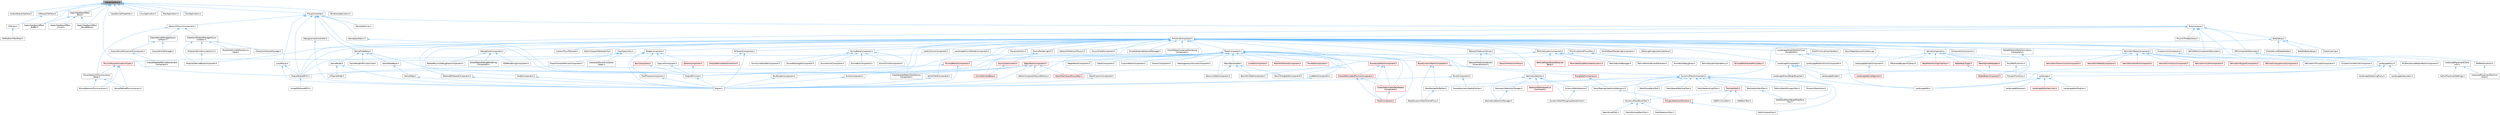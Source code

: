 digraph "IInputInterface.h"
{
 // INTERACTIVE_SVG=YES
 // LATEX_PDF_SIZE
  bgcolor="transparent";
  edge [fontname=Helvetica,fontsize=10,labelfontname=Helvetica,labelfontsize=10];
  node [fontname=Helvetica,fontsize=10,shape=box,height=0.2,width=0.4];
  Node1 [id="Node000001",label="IInputInterface.h",height=0.2,width=0.4,color="gray40", fillcolor="grey60", style="filled", fontcolor="black",tooltip=" "];
  Node1 -> Node2 [id="edge1_Node000001_Node000002",dir="back",color="steelblue1",style="solid",tooltip=" "];
  Node2 [id="Node000002",label="AndroidInputInterface.h",height=0.2,width=0.4,color="grey40", fillcolor="white", style="filled",URL="$da/d8e/AndroidInputInterface_8h.html",tooltip=" "];
  Node1 -> Node3 [id="edge2_Node000001_Node000003",dir="back",color="steelblue1",style="solid",tooltip=" "];
  Node3 [id="Node000003",label="EngineSharedPCH.h",height=0.2,width=0.4,color="grey40", fillcolor="white", style="filled",URL="$dc/dbb/EngineSharedPCH_8h.html",tooltip=" "];
  Node3 -> Node4 [id="edge3_Node000003_Node000004",dir="back",color="steelblue1",style="solid",tooltip=" "];
  Node4 [id="Node000004",label="UnrealEdSharedPCH.h",height=0.2,width=0.4,color="grey40", fillcolor="white", style="filled",URL="$d1/de6/UnrealEdSharedPCH_8h.html",tooltip=" "];
  Node1 -> Node5 [id="edge4_Node000001_Node000005",dir="back",color="steelblue1",style="solid",tooltip=" "];
  Node5 [id="Node000005",label="HapticFeedbackEffect\l_Base.h",height=0.2,width=0.4,color="grey40", fillcolor="white", style="filled",URL="$d1/dfa/HapticFeedbackEffect__Base_8h.html",tooltip=" "];
  Node5 -> Node6 [id="edge5_Node000005_Node000006",dir="back",color="steelblue1",style="solid",tooltip=" "];
  Node6 [id="Node000006",label="HapticFeedbackEffect\l_Buffer.h",height=0.2,width=0.4,color="grey40", fillcolor="white", style="filled",URL="$da/de1/HapticFeedbackEffect__Buffer_8h.html",tooltip=" "];
  Node5 -> Node7 [id="edge6_Node000005_Node000007",dir="back",color="steelblue1",style="solid",tooltip=" "];
  Node7 [id="Node000007",label="HapticFeedbackEffect\l_Curve.h",height=0.2,width=0.4,color="grey40", fillcolor="white", style="filled",URL="$dd/d2d/HapticFeedbackEffect__Curve_8h.html",tooltip=" "];
  Node5 -> Node8 [id="edge7_Node000005_Node000008",dir="back",color="steelblue1",style="solid",tooltip=" "];
  Node8 [id="Node000008",label="HapticFeedbackEffect\l_SoundWave.h",height=0.2,width=0.4,color="grey40", fillcolor="white", style="filled",URL="$df/d36/HapticFeedbackEffect__SoundWave_8h.html",tooltip=" "];
  Node1 -> Node6 [id="edge8_Node000001_Node000006",dir="back",color="steelblue1",style="solid",tooltip=" "];
  Node1 -> Node8 [id="edge9_Node000001_Node000008",dir="back",color="steelblue1",style="solid",tooltip=" "];
  Node1 -> Node9 [id="edge10_Node000001_Node000009",dir="back",color="steelblue1",style="solid",tooltip=" "];
  Node9 [id="Node000009",label="IOSInputInterface.h",height=0.2,width=0.4,color="grey40", fillcolor="white", style="filled",URL="$dd/dd3/IOSInputInterface_8h.html",tooltip=" "];
  Node9 -> Node10 [id="edge11_Node000009_Node000010",dir="back",color="steelblue1",style="solid",tooltip=" "];
  Node10 [id="Node000010",label="IOSView.h",height=0.2,width=0.4,color="grey40", fillcolor="white", style="filled",URL="$d3/dcb/IOSView_8h.html",tooltip=" "];
  Node10 -> Node11 [id="edge12_Node000010_Node000011",dir="back",color="steelblue1",style="solid",tooltip=" "];
  Node11 [id="Node000011",label="IOSPlatformTextField.h",height=0.2,width=0.4,color="grey40", fillcolor="white", style="filled",URL="$dc/de3/IOSPlatformTextField_8h.html",tooltip=" "];
  Node1 -> Node12 [id="edge13_Node000001_Node000012",dir="back",color="steelblue1",style="solid",tooltip=" "];
  Node12 [id="Node000012",label="InputDeviceProperties.h",height=0.2,width=0.4,color="grey40", fillcolor="white", style="filled",URL="$d3/d5a/InputDeviceProperties_8h.html",tooltip=" "];
  Node1 -> Node13 [id="edge14_Node000001_Node000013",dir="back",color="steelblue1",style="solid",tooltip=" "];
  Node13 [id="Node000013",label="LinuxApplication.h",height=0.2,width=0.4,color="grey40", fillcolor="white", style="filled",URL="$d7/d88/LinuxApplication_8h.html",tooltip=" "];
  Node1 -> Node14 [id="edge15_Node000001_Node000014",dir="back",color="steelblue1",style="solid",tooltip=" "];
  Node14 [id="Node000014",label="MacApplication.h",height=0.2,width=0.4,color="grey40", fillcolor="white", style="filled",URL="$d9/d82/MacApplication_8h.html",tooltip=" "];
  Node1 -> Node15 [id="edge16_Node000001_Node000015",dir="back",color="steelblue1",style="solid",tooltip=" "];
  Node15 [id="Node000015",label="NullApplication.h",height=0.2,width=0.4,color="grey40", fillcolor="white", style="filled",URL="$d8/deb/NullApplication_8h.html",tooltip=" "];
  Node1 -> Node16 [id="edge17_Node000001_Node000016",dir="back",color="steelblue1",style="solid",tooltip=" "];
  Node16 [id="Node000016",label="PlayerController.h",height=0.2,width=0.4,color="grey40", fillcolor="white", style="filled",URL="$db/db4/PlayerController_8h.html",tooltip=" "];
  Node16 -> Node17 [id="edge18_Node000016_Node000017",dir="back",color="steelblue1",style="solid",tooltip=" "];
  Node17 [id="Node000017",label="BodyInstance.h",height=0.2,width=0.4,color="grey40", fillcolor="white", style="filled",URL="$d3/d42/BodyInstance_8h.html",tooltip=" "];
  Node17 -> Node18 [id="edge19_Node000017_Node000018",dir="back",color="steelblue1",style="solid",tooltip=" "];
  Node18 [id="Node000018",label="BodySetup.h",height=0.2,width=0.4,color="grey40", fillcolor="white", style="filled",URL="$d8/d7b/BodySetup_8h.html",tooltip=" "];
  Node18 -> Node19 [id="edge20_Node000018_Node000019",dir="back",color="steelblue1",style="solid",tooltip=" "];
  Node19 [id="Node000019",label="ChaosCooking.h",height=0.2,width=0.4,color="grey40", fillcolor="white", style="filled",URL="$de/d88/ChaosCooking_8h.html",tooltip=" "];
  Node18 -> Node20 [id="edge21_Node000018_Node000020",dir="back",color="steelblue1",style="solid",tooltip=" "];
  Node20 [id="Node000020",label="ChaosDerivedDataReader.h",height=0.2,width=0.4,color="grey40", fillcolor="white", style="filled",URL="$de/d70/ChaosDerivedDataReader_8h.html",tooltip=" "];
  Node18 -> Node21 [id="edge22_Node000018_Node000021",dir="back",color="steelblue1",style="solid",tooltip=" "];
  Node21 [id="Node000021",label="DynamicMeshComponent.h",height=0.2,width=0.4,color="grey40", fillcolor="white", style="filled",URL="$d8/d66/DynamicMeshComponent_8h.html",tooltip=" "];
  Node21 -> Node22 [id="edge23_Node000021_Node000022",dir="back",color="steelblue1",style="solid",tooltip=" "];
  Node22 [id="Node000022",label="DataflowEditorWeightMapPaint\lTool.h",height=0.2,width=0.4,color="grey40", fillcolor="white", style="filled",URL="$db/d46/DataflowEditorWeightMapPaintTool_8h.html",tooltip=" "];
  Node21 -> Node23 [id="edge24_Node000021_Node000023",dir="back",color="steelblue1",style="solid",tooltip=" "];
  Node23 [id="Node000023",label="DeformMeshPolygonsTool.h",height=0.2,width=0.4,color="grey40", fillcolor="white", style="filled",URL="$db/d72/DeformMeshPolygonsTool_8h.html",tooltip=" "];
  Node21 -> Node24 [id="edge25_Node000021_Node000024",dir="back",color="steelblue1",style="solid",tooltip=" "];
  Node24 [id="Node000024",label="DynamicMeshActor.h",height=0.2,width=0.4,color="grey40", fillcolor="white", style="filled",URL="$d1/d71/DynamicMeshActor_8h.html",tooltip=" "];
  Node21 -> Node25 [id="edge26_Node000021_Node000025",dir="back",color="steelblue1",style="solid",tooltip=" "];
  Node25 [id="Node000025",label="DynamicMeshBrushTool.h",height=0.2,width=0.4,color="grey40", fillcolor="white", style="filled",URL="$da/d04/DynamicMeshBrushTool_8h.html",tooltip=" "];
  Node25 -> Node26 [id="edge27_Node000025_Node000026",dir="back",color="steelblue1",style="solid",tooltip=" "];
  Node26 [id="Node000026",label="MeshAttributePaintTool.h",height=0.2,width=0.4,color="grey40", fillcolor="white", style="filled",URL="$d3/d29/MeshAttributePaintTool_8h.html",tooltip=" "];
  Node25 -> Node27 [id="edge28_Node000025_Node000027",dir="back",color="steelblue1",style="solid",tooltip=" "];
  Node27 [id="Node000027",label="MeshSelectionTool.h",height=0.2,width=0.4,color="grey40", fillcolor="white", style="filled",URL="$d8/d80/MeshSelectionTool_8h.html",tooltip=" "];
  Node25 -> Node28 [id="edge29_Node000025_Node000028",dir="back",color="steelblue1",style="solid",tooltip=" "];
  Node28 [id="Node000028",label="SeamSculptTool.h",height=0.2,width=0.4,color="grey40", fillcolor="white", style="filled",URL="$d1/d31/SeamSculptTool_8h.html",tooltip=" "];
  Node21 -> Node29 [id="edge30_Node000021_Node000029",dir="back",color="steelblue1",style="solid",tooltip=" "];
  Node29 [id="Node000029",label="DynamicMeshSelector.h",height=0.2,width=0.4,color="grey40", fillcolor="white", style="filled",URL="$dc/d01/DynamicMeshSelector_8h.html",tooltip=" "];
  Node29 -> Node30 [id="edge31_Node000029_Node000030",dir="back",color="steelblue1",style="solid",tooltip=" "];
  Node30 [id="Node000030",label="DynamicMeshPolygroupTransformer.h",height=0.2,width=0.4,color="grey40", fillcolor="white", style="filled",URL="$dc/db2/DynamicMeshPolygroupTransformer_8h.html",tooltip=" "];
  Node21 -> Node31 [id="edge32_Node000021_Node000031",dir="back",color="steelblue1",style="solid",tooltip=" "];
  Node31 [id="Node000031",label="EditUVIslandsTool.h",height=0.2,width=0.4,color="grey40", fillcolor="white", style="filled",URL="$d0/de4/EditUVIslandsTool_8h.html",tooltip=" "];
  Node21 -> Node32 [id="edge33_Node000021_Node000032",dir="back",color="steelblue1",style="solid",tooltip=" "];
  Node32 [id="Node000032",label="MeshGroupPaintTool.h",height=0.2,width=0.4,color="grey40", fillcolor="white", style="filled",URL="$dd/d04/MeshGroupPaintTool_8h.html",tooltip=" "];
  Node21 -> Node33 [id="edge34_Node000021_Node000033",dir="back",color="steelblue1",style="solid",tooltip=" "];
  Node33 [id="Node000033",label="MeshRenderBufferSet.h",height=0.2,width=0.4,color="grey40", fillcolor="white", style="filled",URL="$de/dc2/MeshRenderBufferSet_8h.html",tooltip=" "];
  Node33 -> Node34 [id="edge35_Node000033_Node000034",dir="back",color="steelblue1",style="solid",tooltip=" "];
  Node34 [id="Node000034",label="BaseDynamicMeshSceneProxy.h",height=0.2,width=0.4,color="grey40", fillcolor="white", style="filled",URL="$d2/dee/BaseDynamicMeshSceneProxy_8h.html",tooltip=" "];
  Node21 -> Node35 [id="edge36_Node000021_Node000035",dir="back",color="steelblue1",style="solid",tooltip=" "];
  Node35 [id="Node000035",label="MeshSpaceDeformerTool.h",height=0.2,width=0.4,color="grey40", fillcolor="white", style="filled",URL="$d7/dc8/MeshSpaceDeformerTool_8h.html",tooltip=" "];
  Node21 -> Node36 [id="edge37_Node000021_Node000036",dir="back",color="steelblue1",style="solid",tooltip=" "];
  Node36 [id="Node000036",label="MeshTopologySelectionMechanic.h",height=0.2,width=0.4,color="grey40", fillcolor="white", style="filled",URL="$d5/d15/MeshTopologySelectionMechanic_8h.html",tooltip=" "];
  Node36 -> Node37 [id="edge38_Node000036_Node000037",dir="back",color="steelblue1",style="solid",tooltip=" "];
  Node37 [id="Node000037",label="PolygonSelectionMechanic.h",height=0.2,width=0.4,color="red", fillcolor="#FFF0F0", style="filled",URL="$da/dff/PolygonSelectionMechanic_8h.html",tooltip=" "];
  Node37 -> Node31 [id="edge39_Node000037_Node000031",dir="back",color="steelblue1",style="solid",tooltip=" "];
  Node21 -> Node39 [id="edge40_Node000021_Node000039",dir="back",color="steelblue1",style="solid",tooltip=" "];
  Node39 [id="Node000039",label="MeshVertexPaintTool.h",height=0.2,width=0.4,color="grey40", fillcolor="white", style="filled",URL="$db/d74/MeshVertexPaintTool_8h.html",tooltip=" "];
  Node39 -> Node22 [id="edge41_Node000039_Node000022",dir="back",color="steelblue1",style="solid",tooltip=" "];
  Node21 -> Node40 [id="edge42_Node000021_Node000040",dir="back",color="steelblue1",style="solid",tooltip=" "];
  Node40 [id="Node000040",label="MeshVertexSculptTool.h",height=0.2,width=0.4,color="grey40", fillcolor="white", style="filled",URL="$dc/da6/MeshVertexSculptTool_8h.html",tooltip=" "];
  Node21 -> Node41 [id="edge43_Node000021_Node000041",dir="back",color="steelblue1",style="solid",tooltip=" "];
  Node41 [id="Node000041",label="PreviewMesh.h",height=0.2,width=0.4,color="red", fillcolor="#FFF0F0", style="filled",URL="$d6/d30/PreviewMesh_8h.html",tooltip=" "];
  Node41 -> Node42 [id="edge44_Node000041_Node000042",dir="back",color="steelblue1",style="solid",tooltip=" "];
  Node42 [id="Node000042",label="AddPatchTool.h",height=0.2,width=0.4,color="grey40", fillcolor="white", style="filled",URL="$d5/deb/AddPatchTool_8h.html",tooltip=" "];
  Node41 -> Node43 [id="edge45_Node000041_Node000043",dir="back",color="steelblue1",style="solid",tooltip=" "];
  Node43 [id="Node000043",label="AddPrimitiveTool.h",height=0.2,width=0.4,color="grey40", fillcolor="white", style="filled",URL="$d5/dbf/AddPrimitiveTool_8h.html",tooltip=" "];
  Node41 -> Node25 [id="edge46_Node000041_Node000025",dir="back",color="steelblue1",style="solid",tooltip=" "];
  Node21 -> Node93 [id="edge47_Node000021_Node000093",dir="back",color="steelblue1",style="solid",tooltip=" "];
  Node93 [id="Node000093",label="SceneGeometrySpatialCache.h",height=0.2,width=0.4,color="grey40", fillcolor="white", style="filled",URL="$d6/d6f/SceneGeometrySpatialCache_8h.html",tooltip=" "];
  Node18 -> Node94 [id="edge48_Node000018_Node000094",dir="back",color="steelblue1",style="solid",tooltip=" "];
  Node94 [id="Node000094",label="SkeletalBodySetup.h",height=0.2,width=0.4,color="grey40", fillcolor="white", style="filled",URL="$dc/dbc/SkeletalBodySetup_8h.html",tooltip=" "];
  Node17 -> Node3 [id="edge49_Node000017_Node000003",dir="back",color="steelblue1",style="solid",tooltip=" "];
  Node17 -> Node95 [id="edge50_Node000017_Node000095",dir="back",color="steelblue1",style="solid",tooltip=" "];
  Node95 [id="Node000095",label="ISMComponentDescriptor.h",height=0.2,width=0.4,color="grey40", fillcolor="white", style="filled",URL="$dd/d82/ISMComponentDescriptor_8h.html",tooltip=" "];
  Node95 -> Node96 [id="edge51_Node000095_Node000096",dir="back",color="steelblue1",style="solid",tooltip=" "];
  Node96 [id="Node000096",label="HLODInstancedStaticMeshComponent.h",height=0.2,width=0.4,color="grey40", fillcolor="white", style="filled",URL="$dd/d88/HLODInstancedStaticMeshComponent_8h.html",tooltip=" "];
  Node95 -> Node97 [id="edge52_Node000095_Node000097",dir="back",color="steelblue1",style="solid",tooltip=" "];
  Node97 [id="Node000097",label="ISMPartitionActor.h",height=0.2,width=0.4,color="grey40", fillcolor="white", style="filled",URL="$d8/dac/ISMPartitionActor_8h.html",tooltip=" "];
  Node97 -> Node98 [id="edge53_Node000097_Node000098",dir="back",color="steelblue1",style="solid",tooltip=" "];
  Node98 [id="Node000098",label="InstancedPlacementPartition\lActor.h",height=0.2,width=0.4,color="grey40", fillcolor="white", style="filled",URL="$dd/d43/InstancedPlacementPartitionActor_8h.html",tooltip=" "];
  Node95 -> Node99 [id="edge54_Node000095_Node000099",dir="back",color="steelblue1",style="solid",tooltip=" "];
  Node99 [id="Node000099",label="InstancedPlacementClient\lInfo.h",height=0.2,width=0.4,color="grey40", fillcolor="white", style="filled",URL="$d0/d12/InstancedPlacementClientInfo_8h.html",tooltip=" "];
  Node99 -> Node100 [id="edge55_Node000099_Node000100",dir="back",color="steelblue1",style="solid",tooltip=" "];
  Node100 [id="Node000100",label="EditorPlacementSettings.h",height=0.2,width=0.4,color="grey40", fillcolor="white", style="filled",URL="$dd/daf/EditorPlacementSettings_8h.html",tooltip=" "];
  Node99 -> Node98 [id="edge56_Node000099_Node000098",dir="back",color="steelblue1",style="solid",tooltip=" "];
  Node17 -> Node101 [id="edge57_Node000017_Node000101",dir="back",color="steelblue1",style="solid",tooltip=" "];
  Node101 [id="Node000101",label="LandscapeProxy.h",height=0.2,width=0.4,color="grey40", fillcolor="white", style="filled",URL="$db/dae/LandscapeProxy_8h.html",tooltip=" "];
  Node101 -> Node102 [id="edge58_Node000101_Node000102",dir="back",color="steelblue1",style="solid",tooltip=" "];
  Node102 [id="Node000102",label="Landscape.h",height=0.2,width=0.4,color="grey40", fillcolor="white", style="filled",URL="$d5/dd6/Landscape_8h.html",tooltip=" "];
  Node102 -> Node103 [id="edge59_Node000102_Node000103",dir="back",color="steelblue1",style="solid",tooltip=" "];
  Node103 [id="Node000103",label="LandscapeEdit.h",height=0.2,width=0.4,color="grey40", fillcolor="white", style="filled",URL="$df/d61/LandscapeEdit_8h.html",tooltip=" "];
  Node102 -> Node104 [id="edge60_Node000102_Node000104",dir="back",color="steelblue1",style="solid",tooltip=" "];
  Node104 [id="Node000104",label="LandscapeEditLayer.h",height=0.2,width=0.4,color="grey40", fillcolor="white", style="filled",URL="$d2/d34/LandscapeEditLayer_8h.html",tooltip=" "];
  Node102 -> Node105 [id="edge61_Node000102_Node000105",dir="back",color="steelblue1",style="solid",tooltip=" "];
  Node105 [id="Node000105",label="LandscapeEditorServices.h",height=0.2,width=0.4,color="red", fillcolor="#FFF0F0", style="filled",URL="$d0/de9/LandscapeEditorServices_8h.html",tooltip=" "];
  Node102 -> Node107 [id="edge62_Node000102_Node000107",dir="back",color="steelblue1",style="solid",tooltip=" "];
  Node107 [id="Node000107",label="LandscapeNotification.h",height=0.2,width=0.4,color="grey40", fillcolor="white", style="filled",URL="$d7/de3/LandscapeNotification_8h.html",tooltip=" "];
  Node101 -> Node103 [id="edge63_Node000101_Node000103",dir="back",color="steelblue1",style="solid",tooltip=" "];
  Node101 -> Node108 [id="edge64_Node000101_Node000108",dir="back",color="steelblue1",style="solid",tooltip=" "];
  Node108 [id="Node000108",label="LandscapeRender.h",height=0.2,width=0.4,color="grey40", fillcolor="white", style="filled",URL="$df/d67/LandscapeRender_8h.html",tooltip=" "];
  Node101 -> Node109 [id="edge65_Node000101_Node000109",dir="back",color="steelblue1",style="solid",tooltip=" "];
  Node109 [id="Node000109",label="LandscapeStreamingProxy.h",height=0.2,width=0.4,color="grey40", fillcolor="white", style="filled",URL="$de/d5a/LandscapeStreamingProxy_8h.html",tooltip=" "];
  Node101 -> Node110 [id="edge66_Node000101_Node000110",dir="back",color="steelblue1",style="solid",tooltip=" "];
  Node110 [id="Node000110",label="LandscapeSubsystem.h",height=0.2,width=0.4,color="grey40", fillcolor="white", style="filled",URL="$d7/ddd/LandscapeSubsystem_8h.html",tooltip=" "];
  Node17 -> Node111 [id="edge67_Node000017_Node000111",dir="back",color="steelblue1",style="solid",tooltip=" "];
  Node111 [id="Node000111",label="PhysicsThreadLibrary.h",height=0.2,width=0.4,color="grey40", fillcolor="white", style="filled",URL="$dd/df6/PhysicsThreadLibrary_8h.html",tooltip=" "];
  Node17 -> Node112 [id="edge68_Node000017_Node000112",dir="back",color="steelblue1",style="solid",tooltip=" "];
  Node112 [id="Node000112",label="PrimitiveComponent.h",height=0.2,width=0.4,color="grey40", fillcolor="white", style="filled",URL="$df/d9f/PrimitiveComponent_8h.html",tooltip=" "];
  Node112 -> Node113 [id="edge69_Node000112_Node000113",dir="back",color="steelblue1",style="solid",tooltip=" "];
  Node113 [id="Node000113",label="ActorPrimitiveColorHandler.h",height=0.2,width=0.4,color="grey40", fillcolor="white", style="filled",URL="$d4/d72/ActorPrimitiveColorHandler_8h.html",tooltip=" "];
  Node112 -> Node114 [id="edge70_Node000112_Node000114",dir="back",color="steelblue1",style="solid",tooltip=" "];
  Node114 [id="Node000114",label="ArrowComponent.h",height=0.2,width=0.4,color="grey40", fillcolor="white", style="filled",URL="$db/d35/ArrowComponent_8h.html",tooltip=" "];
  Node114 -> Node115 [id="edge71_Node000114_Node000115",dir="back",color="steelblue1",style="solid",tooltip=" "];
  Node115 [id="Node000115",label="Engine.h",height=0.2,width=0.4,color="grey40", fillcolor="white", style="filled",URL="$d1/d34/Public_2Engine_8h.html",tooltip=" "];
  Node112 -> Node116 [id="edge72_Node000112_Node000116",dir="back",color="steelblue1",style="solid",tooltip=" "];
  Node116 [id="Node000116",label="AsyncRegisterLevelContext.cpp",height=0.2,width=0.4,color="grey40", fillcolor="white", style="filled",URL="$da/df8/AsyncRegisterLevelContext_8cpp.html",tooltip=" "];
  Node112 -> Node117 [id="edge73_Node000112_Node000117",dir="back",color="steelblue1",style="solid",tooltip=" "];
  Node117 [id="Node000117",label="BakedShallowWaterSimulation\lComponent.h",height=0.2,width=0.4,color="grey40", fillcolor="white", style="filled",URL="$d4/dbc/BakedShallowWaterSimulationComponent_8h.html",tooltip=" "];
  Node117 -> Node118 [id="edge74_Node000117_Node000118",dir="back",color="steelblue1",style="solid",tooltip=" "];
  Node118 [id="Node000118",label="WaterBodyComponent.h",height=0.2,width=0.4,color="red", fillcolor="#FFF0F0", style="filled",URL="$db/d59/WaterBodyComponent_8h.html",tooltip=" "];
  Node112 -> Node131 [id="edge75_Node000112_Node000131",dir="back",color="steelblue1",style="solid",tooltip=" "];
  Node131 [id="Node000131",label="BillboardComponent.h",height=0.2,width=0.4,color="grey40", fillcolor="white", style="filled",URL="$db/d72/BillboardComponent_8h.html",tooltip=" "];
  Node131 -> Node132 [id="edge76_Node000131_Node000132",dir="back",color="steelblue1",style="solid",tooltip=" "];
  Node132 [id="Node000132",label="ChaosDeformableSolverActor.h",height=0.2,width=0.4,color="red", fillcolor="#FFF0F0", style="filled",URL="$d2/de9/ChaosDeformableSolverActor_8h.html",tooltip=" "];
  Node131 -> Node115 [id="edge77_Node000131_Node000115",dir="back",color="steelblue1",style="solid",tooltip=" "];
  Node112 -> Node136 [id="edge78_Node000112_Node000136",dir="back",color="steelblue1",style="solid",tooltip=" "];
  Node136 [id="Node000136",label="BrushComponent.h",height=0.2,width=0.4,color="grey40", fillcolor="white", style="filled",URL="$d0/d9c/BrushComponent_8h.html",tooltip=" "];
  Node136 -> Node115 [id="edge79_Node000136_Node000115",dir="back",color="steelblue1",style="solid",tooltip=" "];
  Node136 -> Node93 [id="edge80_Node000136_Node000093",dir="back",color="steelblue1",style="solid",tooltip=" "];
  Node112 -> Node137 [id="edge81_Node000112_Node000137",dir="back",color="steelblue1",style="solid",tooltip=" "];
  Node137 [id="Node000137",label="ClusterUnionComponent.h",height=0.2,width=0.4,color="grey40", fillcolor="white", style="filled",URL="$d0/d16/ClusterUnionComponent_8h.html",tooltip=" "];
  Node137 -> Node138 [id="edge82_Node000137_Node000138",dir="back",color="steelblue1",style="solid",tooltip=" "];
  Node138 [id="Node000138",label="ClusterUnionVehicleComponent.h",height=0.2,width=0.4,color="grey40", fillcolor="white", style="filled",URL="$dd/deb/ClusterUnionVehicleComponent_8h.html",tooltip=" "];
  Node112 -> Node139 [id="edge83_Node000112_Node000139",dir="back",color="steelblue1",style="solid",tooltip=" "];
  Node139 [id="Node000139",label="ComponentCollisionUtil.h",height=0.2,width=0.4,color="grey40", fillcolor="white", style="filled",URL="$d9/d1c/ComponentCollisionUtil_8h.html",tooltip=" "];
  Node112 -> Node140 [id="edge84_Node000112_Node000140",dir="back",color="steelblue1",style="solid",tooltip=" "];
  Node140 [id="Node000140",label="CustomPhysXPayload.h",height=0.2,width=0.4,color="grey40", fillcolor="white", style="filled",URL="$d3/d90/CustomPhysXPayload_8h.html",tooltip=" "];
  Node112 -> Node141 [id="edge85_Node000112_Node000141",dir="back",color="steelblue1",style="solid",tooltip=" "];
  Node141 [id="Node000141",label="DebugDrawComponent.h",height=0.2,width=0.4,color="grey40", fillcolor="white", style="filled",URL="$d9/dae/DebugDrawComponent_8h.html",tooltip=" "];
  Node141 -> Node142 [id="edge86_Node000141_Node000142",dir="back",color="steelblue1",style="solid",tooltip=" "];
  Node142 [id="Node000142",label="EQSRenderingComponent.h",height=0.2,width=0.4,color="grey40", fillcolor="white", style="filled",URL="$df/d63/EQSRenderingComponent_8h.html",tooltip=" "];
  Node141 -> Node143 [id="edge87_Node000141_Node000143",dir="back",color="steelblue1",style="solid",tooltip=" "];
  Node143 [id="Node000143",label="PathedPhysicsDebugDrawComponent.h",height=0.2,width=0.4,color="grey40", fillcolor="white", style="filled",URL="$d9/dd8/PathedPhysicsDebugDrawComponent_8h.html",tooltip=" "];
  Node141 -> Node144 [id="edge88_Node000141_Node000144",dir="back",color="steelblue1",style="solid",tooltip=" "];
  Node144 [id="Node000144",label="SmartObjectDebugRendering\lComponent.h",height=0.2,width=0.4,color="grey40", fillcolor="white", style="filled",URL="$d2/db9/SmartObjectDebugRenderingComponent_8h.html",tooltip=" "];
  Node112 -> Node145 [id="edge89_Node000112_Node000145",dir="back",color="steelblue1",style="solid",tooltip=" "];
  Node145 [id="Node000145",label="DrawFrustumComponent.h",height=0.2,width=0.4,color="grey40", fillcolor="white", style="filled",URL="$db/d24/DrawFrustumComponent_8h.html",tooltip=" "];
  Node145 -> Node115 [id="edge90_Node000145_Node000115",dir="back",color="steelblue1",style="solid",tooltip=" "];
  Node112 -> Node146 [id="edge91_Node000112_Node000146",dir="back",color="steelblue1",style="solid",tooltip=" "];
  Node146 [id="Node000146",label="EditorComponentSourceFactory.h",height=0.2,width=0.4,color="grey40", fillcolor="white", style="filled",URL="$d4/d35/EditorComponentSourceFactory_8h.html",tooltip=" "];
  Node112 -> Node147 [id="edge92_Node000112_Node000147",dir="back",color="steelblue1",style="solid",tooltip=" "];
  Node147 [id="Node000147",label="EditorViewportSelectability.h",height=0.2,width=0.4,color="grey40", fillcolor="white", style="filled",URL="$d0/da6/EditorViewportSelectability_8h.html",tooltip=" "];
  Node112 -> Node148 [id="edge93_Node000112_Node000148",dir="back",color="steelblue1",style="solid",tooltip=" "];
  Node148 [id="Node000148",label="EngineMinimal.h",height=0.2,width=0.4,color="grey40", fillcolor="white", style="filled",URL="$d0/d2c/EngineMinimal_8h.html",tooltip=" "];
  Node148 -> Node115 [id="edge94_Node000148_Node000115",dir="back",color="steelblue1",style="solid",tooltip=" "];
  Node112 -> Node3 [id="edge95_Node000112_Node000003",dir="back",color="steelblue1",style="solid",tooltip=" "];
  Node112 -> Node149 [id="edge96_Node000112_Node000149",dir="back",color="steelblue1",style="solid",tooltip=" "];
  Node149 [id="Node000149",label="FloorQueryUtils.h",height=0.2,width=0.4,color="grey40", fillcolor="white", style="filled",URL="$df/d2a/FloorQueryUtils_8h.html",tooltip=" "];
  Node149 -> Node150 [id="edge97_Node000149_Node000150",dir="back",color="steelblue1",style="solid",tooltip=" "];
  Node150 [id="Node000150",label="ChaosCharacterMoverComponent.h",height=0.2,width=0.4,color="grey40", fillcolor="white", style="filled",URL="$d5/dd2/ChaosCharacterMoverComponent_8h.html",tooltip=" "];
  Node149 -> Node151 [id="edge98_Node000149_Node000151",dir="back",color="steelblue1",style="solid",tooltip=" "];
  Node151 [id="Node000151",label="CharacterMoverSimulation\lTypes.h",height=0.2,width=0.4,color="grey40", fillcolor="white", style="filled",URL="$df/dcc/CharacterMoverSimulationTypes_8h.html",tooltip=" "];
  Node149 -> Node152 [id="edge99_Node000149_Node000152",dir="back",color="steelblue1",style="solid",tooltip=" "];
  Node152 [id="Node000152",label="PhysicsMoverSimulationTypes.h",height=0.2,width=0.4,color="red", fillcolor="#FFF0F0", style="filled",URL="$d1/d2f/PhysicsMoverSimulationTypes_8h.html",tooltip=" "];
  Node152 -> Node153 [id="edge100_Node000152_Node000153",dir="back",color="steelblue1",style="solid",tooltip=" "];
  Node153 [id="Node000153",label="MoverNetworkPhysicsLiaison.h",height=0.2,width=0.4,color="grey40", fillcolor="white", style="filled",URL="$d7/d6a/MoverNetworkPhysicsLiaison_8h.html",tooltip=" "];
  Node152 -> Node154 [id="edge101_Node000152_Node000154",dir="back",color="steelblue1",style="solid",tooltip=" "];
  Node154 [id="Node000154",label="MoverNetworkPhysicsLiaison\lBase.h",height=0.2,width=0.4,color="grey40", fillcolor="white", style="filled",URL="$d6/d54/MoverNetworkPhysicsLiaisonBase_8h.html",tooltip=" "];
  Node154 -> Node153 [id="edge102_Node000154_Node000153",dir="back",color="steelblue1",style="solid",tooltip=" "];
  Node154 -> Node155 [id="edge103_Node000154_Node000155",dir="back",color="steelblue1",style="solid",tooltip=" "];
  Node155 [id="Node000155",label="MoverPathedPhysicsLiaison.h",height=0.2,width=0.4,color="grey40", fillcolor="white", style="filled",URL="$d8/d2d/MoverPathedPhysicsLiaison_8h.html",tooltip=" "];
  Node152 -> Node155 [id="edge104_Node000152_Node000155",dir="back",color="steelblue1",style="solid",tooltip=" "];
  Node112 -> Node162 [id="edge105_Node000112_Node000162",dir="back",color="steelblue1",style="solid",tooltip=" "];
  Node162 [id="Node000162",label="GeometrySelector.h",height=0.2,width=0.4,color="grey40", fillcolor="white", style="filled",URL="$d5/d67/GeometrySelector_8h.html",tooltip=" "];
  Node162 -> Node30 [id="edge106_Node000162_Node000030",dir="back",color="steelblue1",style="solid",tooltip=" "];
  Node162 -> Node29 [id="edge107_Node000162_Node000029",dir="back",color="steelblue1",style="solid",tooltip=" "];
  Node162 -> Node163 [id="edge108_Node000162_Node000163",dir="back",color="steelblue1",style="solid",tooltip=" "];
  Node163 [id="Node000163",label="GeometrySelectionChanges.h",height=0.2,width=0.4,color="grey40", fillcolor="white", style="filled",URL="$d2/d21/GeometrySelectionChanges_8h.html",tooltip=" "];
  Node163 -> Node164 [id="edge109_Node000163_Node000164",dir="back",color="steelblue1",style="solid",tooltip=" "];
  Node164 [id="Node000164",label="GeometrySelectionManager.h",height=0.2,width=0.4,color="grey40", fillcolor="white", style="filled",URL="$d9/d43/GeometrySelectionManager_8h.html",tooltip=" "];
  Node162 -> Node164 [id="edge110_Node000162_Node000164",dir="back",color="steelblue1",style="solid",tooltip=" "];
  Node162 -> Node165 [id="edge111_Node000162_Node000165",dir="back",color="steelblue1",style="solid",tooltip=" "];
  Node165 [id="Node000165",label="SelectionEditInteractive\lCommand.h",height=0.2,width=0.4,color="red", fillcolor="#FFF0F0", style="filled",URL="$d8/db5/SelectionEditInteractiveCommand_8h.html",tooltip=" "];
  Node112 -> Node170 [id="edge112_Node000112_Node000170",dir="back",color="steelblue1",style="solid",tooltip=" "];
  Node170 [id="Node000170",label="GizmoBaseComponent.h",height=0.2,width=0.4,color="grey40", fillcolor="white", style="filled",URL="$db/dfd/GizmoBaseComponent_8h.html",tooltip=" "];
  Node170 -> Node171 [id="edge113_Node000170_Node000171",dir="back",color="steelblue1",style="solid",tooltip=" "];
  Node171 [id="Node000171",label="GizmoArrowComponent.h",height=0.2,width=0.4,color="grey40", fillcolor="white", style="filled",URL="$d9/df9/GizmoArrowComponent_8h.html",tooltip=" "];
  Node170 -> Node172 [id="edge114_Node000170_Node000172",dir="back",color="steelblue1",style="solid",tooltip=" "];
  Node172 [id="Node000172",label="GizmoBoxComponent.h",height=0.2,width=0.4,color="grey40", fillcolor="white", style="filled",URL="$d4/d84/GizmoBoxComponent_8h.html",tooltip=" "];
  Node170 -> Node173 [id="edge115_Node000170_Node000173",dir="back",color="steelblue1",style="solid",tooltip=" "];
  Node173 [id="Node000173",label="GizmoCircleComponent.h",height=0.2,width=0.4,color="grey40", fillcolor="white", style="filled",URL="$d3/d78/GizmoCircleComponent_8h.html",tooltip=" "];
  Node170 -> Node174 [id="edge116_Node000170_Node000174",dir="back",color="steelblue1",style="solid",tooltip=" "];
  Node174 [id="Node000174",label="GizmoLineHandleComponent.h",height=0.2,width=0.4,color="grey40", fillcolor="white", style="filled",URL="$d3/d98/GizmoLineHandleComponent_8h.html",tooltip=" "];
  Node170 -> Node175 [id="edge117_Node000170_Node000175",dir="back",color="steelblue1",style="solid",tooltip=" "];
  Node175 [id="Node000175",label="GizmoRectangleComponent.h",height=0.2,width=0.4,color="grey40", fillcolor="white", style="filled",URL="$d9/ded/GizmoRectangleComponent_8h.html",tooltip=" "];
  Node170 -> Node176 [id="edge118_Node000170_Node000176",dir="back",color="steelblue1",style="solid",tooltip=" "];
  Node176 [id="Node000176",label="ViewAdjustedStaticMeshGizmo\lComponent.h",height=0.2,width=0.4,color="grey40", fillcolor="white", style="filled",URL="$d3/d99/ViewAdjustedStaticMeshGizmoComponent_8h.html",tooltip=" "];
  Node112 -> Node177 [id="edge119_Node000112_Node000177",dir="back",color="steelblue1",style="solid",tooltip=" "];
  Node177 [id="Node000177",label="GizmoRenderingUtil.h",height=0.2,width=0.4,color="grey40", fillcolor="white", style="filled",URL="$d0/d40/GizmoRenderingUtil_8h.html",tooltip=" "];
  Node177 -> Node178 [id="edge120_Node000177_Node000178",dir="back",color="steelblue1",style="solid",tooltip=" "];
  Node178 [id="Node000178",label="GizmoElementBase.h",height=0.2,width=0.4,color="red", fillcolor="#FFF0F0", style="filled",URL="$d5/d19/GizmoElementBase_8h.html",tooltip=" "];
  Node177 -> Node194 [id="edge121_Node000177_Node000194",dir="back",color="steelblue1",style="solid",tooltip=" "];
  Node194 [id="Node000194",label="GizmoViewContext.h",height=0.2,width=0.4,color="red", fillcolor="#FFF0F0", style="filled",URL="$dd/d1a/GizmoViewContext_8h.html",tooltip=" "];
  Node194 -> Node178 [id="edge122_Node000194_Node000178",dir="back",color="steelblue1",style="solid",tooltip=" "];
  Node112 -> Node95 [id="edge123_Node000112_Node000095",dir="back",color="steelblue1",style="solid",tooltip=" "];
  Node112 -> Node196 [id="edge124_Node000112_Node000196",dir="back",color="steelblue1",style="solid",tooltip=" "];
  Node196 [id="Node000196",label="LakeCollisionComponent.h",height=0.2,width=0.4,color="grey40", fillcolor="white", style="filled",URL="$d6/d05/LakeCollisionComponent_8h.html",tooltip=" "];
  Node112 -> Node197 [id="edge125_Node000112_Node000197",dir="back",color="steelblue1",style="solid",tooltip=" "];
  Node197 [id="Node000197",label="LandscapeComponent.h",height=0.2,width=0.4,color="grey40", fillcolor="white", style="filled",URL="$d4/dba/LandscapeComponent_8h.html",tooltip=" "];
  Node197 -> Node102 [id="edge126_Node000197_Node000102",dir="back",color="steelblue1",style="solid",tooltip=" "];
  Node197 -> Node103 [id="edge127_Node000197_Node000103",dir="back",color="steelblue1",style="solid",tooltip=" "];
  Node197 -> Node198 [id="edge128_Node000197_Node000198",dir="back",color="steelblue1",style="solid",tooltip=" "];
  Node198 [id="Node000198",label="LandscapeGrassWeightExporter.h",height=0.2,width=0.4,color="grey40", fillcolor="white", style="filled",URL="$de/d64/LandscapeGrassWeightExporter_8h.html",tooltip=" "];
  Node197 -> Node108 [id="edge129_Node000197_Node000108",dir="back",color="steelblue1",style="solid",tooltip=" "];
  Node112 -> Node199 [id="edge130_Node000112_Node000199",dir="back",color="steelblue1",style="solid",tooltip=" "];
  Node199 [id="Node000199",label="LandscapeGizmoRenderComponent.h",height=0.2,width=0.4,color="grey40", fillcolor="white", style="filled",URL="$d0/d84/LandscapeGizmoRenderComponent_8h.html",tooltip=" "];
  Node112 -> Node200 [id="edge131_Node000112_Node000200",dir="back",color="steelblue1",style="solid",tooltip=" "];
  Node200 [id="Node000200",label="LandscapeHeightfieldCollision\lComponent.h",height=0.2,width=0.4,color="grey40", fillcolor="white", style="filled",URL="$d2/d06/LandscapeHeightfieldCollisionComponent_8h.html",tooltip=" "];
  Node200 -> Node103 [id="edge132_Node000200_Node000103",dir="back",color="steelblue1",style="solid",tooltip=" "];
  Node200 -> Node201 [id="edge133_Node000200_Node000201",dir="back",color="steelblue1",style="solid",tooltip=" "];
  Node201 [id="Node000201",label="LandscapeMeshCollisionComponent.h",height=0.2,width=0.4,color="grey40", fillcolor="white", style="filled",URL="$d0/dab/LandscapeMeshCollisionComponent_8h.html",tooltip=" "];
  Node200 -> Node101 [id="edge134_Node000200_Node000101",dir="back",color="steelblue1",style="solid",tooltip=" "];
  Node112 -> Node202 [id="edge135_Node000112_Node000202",dir="back",color="steelblue1",style="solid",tooltip=" "];
  Node202 [id="Node000202",label="LandscapeSplinesComponent.h",height=0.2,width=0.4,color="grey40", fillcolor="white", style="filled",URL="$d4/d7e/LandscapeSplinesComponent_8h.html",tooltip=" "];
  Node202 -> Node203 [id="edge136_Node000202_Node000203",dir="back",color="steelblue1",style="solid",tooltip=" "];
  Node203 [id="Node000203",label="LandscapeSplineSegment.h",height=0.2,width=0.4,color="red", fillcolor="#FFF0F0", style="filled",URL="$d4/d8d/LandscapeSplineSegment_8h.html",tooltip=" "];
  Node112 -> Node205 [id="edge137_Node000112_Node000205",dir="back",color="steelblue1",style="solid",tooltip=" "];
  Node205 [id="Node000205",label="LineBatchComponent.h",height=0.2,width=0.4,color="grey40", fillcolor="white", style="filled",URL="$d4/dd8/LineBatchComponent_8h.html",tooltip=" "];
  Node205 -> Node115 [id="edge138_Node000205_Node000115",dir="back",color="steelblue1",style="solid",tooltip=" "];
  Node112 -> Node206 [id="edge139_Node000112_Node000206",dir="back",color="steelblue1",style="solid",tooltip=" "];
  Node206 [id="Node000206",label="MaterialBillboardComponent.h",height=0.2,width=0.4,color="grey40", fillcolor="white", style="filled",URL="$d0/d98/MaterialBillboardComponent_8h.html",tooltip=" "];
  Node206 -> Node115 [id="edge140_Node000206_Node000115",dir="back",color="steelblue1",style="solid",tooltip=" "];
  Node112 -> Node207 [id="edge141_Node000112_Node000207",dir="back",color="steelblue1",style="solid",tooltip=" "];
  Node207 [id="Node000207",label="MeshComponent.h",height=0.2,width=0.4,color="grey40", fillcolor="white", style="filled",URL="$dd/d57/MeshComponent_8h.html",tooltip=" "];
  Node207 -> Node208 [id="edge142_Node000207_Node000208",dir="back",color="steelblue1",style="solid",tooltip=" "];
  Node208 [id="Node000208",label="BaseDynamicMeshComponent.h",height=0.2,width=0.4,color="red", fillcolor="#FFF0F0", style="filled",URL="$d3/df4/BaseDynamicMeshComponent_8h.html",tooltip=" "];
  Node208 -> Node34 [id="edge143_Node000208_Node000034",dir="back",color="steelblue1",style="solid",tooltip=" "];
  Node208 -> Node21 [id="edge144_Node000208_Node000021",dir="back",color="steelblue1",style="solid",tooltip=" "];
  Node208 -> Node33 [id="edge145_Node000208_Node000033",dir="back",color="steelblue1",style="solid",tooltip=" "];
  Node207 -> Node226 [id="edge146_Node000207_Node000226",dir="back",color="steelblue1",style="solid",tooltip=" "];
  Node226 [id="Node000226",label="BasicElementSet.h",height=0.2,width=0.4,color="grey40", fillcolor="white", style="filled",URL="$de/d31/BasicElementSet_8h.html",tooltip=" "];
  Node226 -> Node227 [id="edge147_Node000226_Node000227",dir="back",color="steelblue1",style="solid",tooltip=" "];
  Node227 [id="Node000227",label="BasicLineSetComponent.h",height=0.2,width=0.4,color="grey40", fillcolor="white", style="filled",URL="$da/d78/BasicLineSetComponent_8h.html",tooltip=" "];
  Node226 -> Node228 [id="edge148_Node000226_Node000228",dir="back",color="steelblue1",style="solid",tooltip=" "];
  Node228 [id="Node000228",label="BasicPointSetComponent.h",height=0.2,width=0.4,color="grey40", fillcolor="white", style="filled",URL="$d4/d5f/BasicPointSetComponent_8h.html",tooltip=" "];
  Node226 -> Node229 [id="edge149_Node000226_Node000229",dir="back",color="steelblue1",style="solid",tooltip=" "];
  Node229 [id="Node000229",label="BasicTriangleSetComponent.h",height=0.2,width=0.4,color="grey40", fillcolor="white", style="filled",URL="$d0/d56/BasicTriangleSetComponent_8h.html",tooltip=" "];
  Node207 -> Node227 [id="edge150_Node000207_Node000227",dir="back",color="steelblue1",style="solid",tooltip=" "];
  Node207 -> Node228 [id="edge151_Node000207_Node000228",dir="back",color="steelblue1",style="solid",tooltip=" "];
  Node207 -> Node229 [id="edge152_Node000207_Node000229",dir="back",color="steelblue1",style="solid",tooltip=" "];
  Node207 -> Node230 [id="edge153_Node000207_Node000230",dir="back",color="steelblue1",style="solid",tooltip=" "];
  Node230 [id="Node000230",label="CableComponent.h",height=0.2,width=0.4,color="grey40", fillcolor="white", style="filled",URL="$d4/dd5/CableComponent_8h.html",tooltip=" "];
  Node207 -> Node231 [id="edge154_Node000207_Node000231",dir="back",color="steelblue1",style="solid",tooltip=" "];
  Node231 [id="Node000231",label="ChaosDeformablePhysicsComponent.h",height=0.2,width=0.4,color="red", fillcolor="#FFF0F0", style="filled",URL="$d3/da9/ChaosDeformablePhysicsComponent_8h.html",tooltip=" "];
  Node231 -> Node235 [id="edge155_Node000231_Node000235",dir="back",color="steelblue1",style="solid",tooltip=" "];
  Node235 [id="Node000235",label="ChaosDeformableTetrahedral\lComponent.h",height=0.2,width=0.4,color="red", fillcolor="#FFF0F0", style="filled",URL="$d3/db3/ChaosDeformableTetrahedralComponent_8h.html",tooltip=" "];
  Node235 -> Node237 [id="edge156_Node000235_Node000237",dir="back",color="steelblue1",style="solid",tooltip=" "];
  Node237 [id="Node000237",label="FleshComponent.h",height=0.2,width=0.4,color="red", fillcolor="#FFF0F0", style="filled",URL="$d0/d29/FleshComponent_8h.html",tooltip=" "];
  Node231 -> Node237 [id="edge157_Node000231_Node000237",dir="back",color="steelblue1",style="solid",tooltip=" "];
  Node207 -> Node235 [id="edge158_Node000207_Node000235",dir="back",color="steelblue1",style="solid",tooltip=" "];
  Node207 -> Node239 [id="edge159_Node000207_Node000239",dir="back",color="steelblue1",style="solid",tooltip=" "];
  Node239 [id="Node000239",label="CustomMeshComponent.h",height=0.2,width=0.4,color="grey40", fillcolor="white", style="filled",URL="$de/d34/CustomMeshComponent_8h.html",tooltip=" "];
  Node207 -> Node148 [id="edge160_Node000207_Node000148",dir="back",color="steelblue1",style="solid",tooltip=" "];
  Node207 -> Node3 [id="edge161_Node000207_Node000003",dir="back",color="steelblue1",style="solid",tooltip=" "];
  Node207 -> Node237 [id="edge162_Node000207_Node000237",dir="back",color="steelblue1",style="solid",tooltip=" "];
  Node207 -> Node240 [id="edge163_Node000207_Node000240",dir="back",color="steelblue1",style="solid",tooltip=" "];
  Node240 [id="Node000240",label="GroomComponent.h",height=0.2,width=0.4,color="grey40", fillcolor="white", style="filled",URL="$de/d2e/GroomComponent_8h.html",tooltip=" "];
  Node207 -> Node241 [id="edge164_Node000207_Node000241",dir="back",color="steelblue1",style="solid",tooltip=" "];
  Node241 [id="Node000241",label="HeterogeneousVolumeComponent.h",height=0.2,width=0.4,color="grey40", fillcolor="white", style="filled",URL="$d6/daf/HeterogeneousVolumeComponent_8h.html",tooltip=" "];
  Node207 -> Node242 [id="edge165_Node000207_Node000242",dir="back",color="steelblue1",style="solid",tooltip=" "];
  Node242 [id="Node000242",label="LineSetComponent.h",height=0.2,width=0.4,color="red", fillcolor="#FFF0F0", style="filled",URL="$d7/d6b/LineSetComponent_8h.html",tooltip=" "];
  Node207 -> Node245 [id="edge166_Node000207_Node000245",dir="back",color="steelblue1",style="solid",tooltip=" "];
  Node245 [id="Node000245",label="MeshWireframeComponent.h",height=0.2,width=0.4,color="red", fillcolor="#FFF0F0", style="filled",URL="$d7/d66/MeshWireframeComponent_8h.html",tooltip=" "];
  Node207 -> Node246 [id="edge167_Node000207_Node000246",dir="back",color="steelblue1",style="solid",tooltip=" "];
  Node246 [id="Node000246",label="PointSetComponent.h",height=0.2,width=0.4,color="red", fillcolor="#FFF0F0", style="filled",URL="$d8/d54/PointSetComponent_8h.html",tooltip=" "];
  Node207 -> Node247 [id="edge168_Node000207_Node000247",dir="back",color="steelblue1",style="solid",tooltip=" "];
  Node247 [id="Node000247",label="ProceduralMeshComponent.h",height=0.2,width=0.4,color="red", fillcolor="#FFF0F0", style="filled",URL="$d5/d29/ProceduralMeshComponent_8h.html",tooltip=" "];
  Node247 -> Node231 [id="edge169_Node000247_Node000231",dir="back",color="steelblue1",style="solid",tooltip=" "];
  Node247 -> Node235 [id="edge170_Node000247_Node000235",dir="back",color="steelblue1",style="solid",tooltip=" "];
  Node247 -> Node237 [id="edge171_Node000247_Node000237",dir="back",color="steelblue1",style="solid",tooltip=" "];
  Node207 -> Node249 [id="edge172_Node000207_Node000249",dir="back",color="steelblue1",style="solid",tooltip=" "];
  Node249 [id="Node000249",label="SkinnedMeshComponent.h",height=0.2,width=0.4,color="red", fillcolor="#FFF0F0", style="filled",URL="$da/d62/SkinnedMeshComponent_8h.html",tooltip=" "];
  Node249 -> Node115 [id="edge173_Node000249_Node000115",dir="back",color="steelblue1",style="solid",tooltip=" "];
  Node249 -> Node3 [id="edge174_Node000249_Node000003",dir="back",color="steelblue1",style="solid",tooltip=" "];
  Node207 -> Node326 [id="edge175_Node000207_Node000326",dir="back",color="steelblue1",style="solid",tooltip=" "];
  Node326 [id="Node000326",label="StaticMeshComponent.h",height=0.2,width=0.4,color="red", fillcolor="#FFF0F0", style="filled",URL="$da/daf/StaticMeshComponent_8h.html",tooltip=" "];
  Node326 -> Node146 [id="edge176_Node000326_Node000146",dir="back",color="steelblue1",style="solid",tooltip=" "];
  Node326 -> Node115 [id="edge177_Node000326_Node000115",dir="back",color="steelblue1",style="solid",tooltip=" "];
  Node326 -> Node148 [id="edge178_Node000326_Node000148",dir="back",color="steelblue1",style="solid",tooltip=" "];
  Node326 -> Node3 [id="edge179_Node000326_Node000003",dir="back",color="steelblue1",style="solid",tooltip=" "];
  Node326 -> Node380 [id="edge180_Node000326_Node000380",dir="back",color="steelblue1",style="solid",tooltip=" "];
  Node380 [id="Node000380",label="StaticMeshSceneProxyDesc.h",height=0.2,width=0.4,color="red", fillcolor="#FFF0F0", style="filled",URL="$d0/d31/StaticMeshSceneProxyDesc_8h.html",tooltip=" "];
  Node326 -> Node176 [id="edge181_Node000326_Node000176",dir="back",color="steelblue1",style="solid",tooltip=" "];
  Node207 -> Node382 [id="edge182_Node000207_Node000382",dir="back",color="steelblue1",style="solid",tooltip=" "];
  Node382 [id="Node000382",label="TriangleSetComponent.h",height=0.2,width=0.4,color="red", fillcolor="#FFF0F0", style="filled",URL="$d0/d95/TriangleSetComponent_8h.html",tooltip=" "];
  Node382 -> Node36 [id="edge183_Node000382_Node000036",dir="back",color="steelblue1",style="solid",tooltip=" "];
  Node207 -> Node383 [id="edge184_Node000207_Node000383",dir="back",color="steelblue1",style="solid",tooltip=" "];
  Node383 [id="Node000383",label="WaterMeshComponent.h",height=0.2,width=0.4,color="grey40", fillcolor="white", style="filled",URL="$d0/dd9/WaterMeshComponent_8h.html",tooltip=" "];
  Node112 -> Node384 [id="edge185_Node000112_Node000384",dir="back",color="steelblue1",style="solid",tooltip=" "];
  Node384 [id="Node000384",label="ModelComponent.h",height=0.2,width=0.4,color="grey40", fillcolor="white", style="filled",URL="$d9/d34/ModelComponent_8h.html",tooltip=" "];
  Node384 -> Node115 [id="edge186_Node000384_Node000115",dir="back",color="steelblue1",style="solid",tooltip=" "];
  Node112 -> Node385 [id="edge187_Node000112_Node000385",dir="back",color="steelblue1",style="solid",tooltip=" "];
  Node385 [id="Node000385",label="ModularVehicleBaseComponent.h",height=0.2,width=0.4,color="grey40", fillcolor="white", style="filled",URL="$d3/dc7/ModularVehicleBaseComponent_8h.html",tooltip=" "];
  Node112 -> Node386 [id="edge188_Node000112_Node000386",dir="back",color="steelblue1",style="solid",tooltip=" "];
  Node386 [id="Node000386",label="MovementUtils.h",height=0.2,width=0.4,color="grey40", fillcolor="white", style="filled",URL="$d0/d54/MovementUtils_8h.html",tooltip=" "];
  Node112 -> Node387 [id="edge189_Node000112_Node000387",dir="back",color="steelblue1",style="solid",tooltip=" "];
  Node387 [id="Node000387",label="NetworkPredictionDriver.h",height=0.2,width=0.4,color="grey40", fillcolor="white", style="filled",URL="$d4/db2/NetworkPredictionDriver_8h.html",tooltip=" "];
  Node387 -> Node388 [id="edge190_Node000387_Node000388",dir="back",color="steelblue1",style="solid",tooltip=" "];
  Node388 [id="Node000388",label="NetworkPredictionGeneric\lKinematicActor.h",height=0.2,width=0.4,color="grey40", fillcolor="white", style="filled",URL="$db/d93/NetworkPredictionGenericKinematicActor_8h.html",tooltip=" "];
  Node387 -> Node389 [id="edge191_Node000387_Node000389",dir="back",color="steelblue1",style="solid",tooltip=" "];
  Node389 [id="Node000389",label="NetworkPredictionTrace.h",height=0.2,width=0.4,color="red", fillcolor="#FFF0F0", style="filled",URL="$d6/d68/NetworkPredictionTrace_8h.html",tooltip=" "];
  Node112 -> Node394 [id="edge192_Node000112_Node000394",dir="back",color="steelblue1",style="solid",tooltip=" "];
  Node394 [id="Node000394",label="NetworkPredictionPhysics.h",height=0.2,width=0.4,color="grey40", fillcolor="white", style="filled",URL="$d8/dee/NetworkPredictionPhysics_8h.html",tooltip=" "];
  Node112 -> Node395 [id="edge193_Node000112_Node000395",dir="back",color="steelblue1",style="solid",tooltip=" "];
  Node395 [id="Node000395",label="ParticleSystemComponent.h",height=0.2,width=0.4,color="grey40", fillcolor="white", style="filled",URL="$d4/d17/ParticleSystemComponent_8h.html",tooltip=" "];
  Node395 -> Node148 [id="edge194_Node000395_Node000148",dir="back",color="steelblue1",style="solid",tooltip=" "];
  Node395 -> Node396 [id="edge195_Node000395_Node000396",dir="back",color="steelblue1",style="solid",tooltip=" "];
  Node396 [id="Node000396",label="ParticleEventManager.h",height=0.2,width=0.4,color="grey40", fillcolor="white", style="filled",URL="$dc/df9/ParticleEventManager_8h.html",tooltip=" "];
  Node395 -> Node397 [id="edge196_Node000395_Node000397",dir="back",color="steelblue1",style="solid",tooltip=" "];
  Node397 [id="Node000397",label="ParticleModuleEventGenerator.h",height=0.2,width=0.4,color="grey40", fillcolor="white", style="filled",URL="$dd/df1/ParticleModuleEventGenerator_8h.html",tooltip=" "];
  Node395 -> Node398 [id="edge197_Node000395_Node000398",dir="back",color="steelblue1",style="solid",tooltip=" "];
  Node398 [id="Node000398",label="ParticleModuleEventReceiver\lBase.h",height=0.2,width=0.4,color="red", fillcolor="#FFF0F0", style="filled",URL="$d2/d65/ParticleModuleEventReceiverBase_8h.html",tooltip=" "];
  Node395 -> Node401 [id="edge198_Node000395_Node000401",dir="back",color="steelblue1",style="solid",tooltip=" "];
  Node401 [id="Node000401",label="ParticleModuleParameterDynamic.h",height=0.2,width=0.4,color="red", fillcolor="#FFF0F0", style="filled",URL="$d3/d04/ParticleModuleParameterDynamic_8h.html",tooltip=" "];
  Node112 -> Node403 [id="edge199_Node000112_Node000403",dir="back",color="steelblue1",style="solid",tooltip=" "];
  Node403 [id="Node000403",label="PhysicsFieldComponent.h",height=0.2,width=0.4,color="grey40", fillcolor="white", style="filled",URL="$dd/d76/PhysicsFieldComponent_8h.html",tooltip=" "];
  Node112 -> Node404 [id="edge200_Node000112_Node000404",dir="back",color="steelblue1",style="solid",tooltip=" "];
  Node404 [id="Node000404",label="PrimitiveSceneProxyDesc.h",height=0.2,width=0.4,color="grey40", fillcolor="white", style="filled",URL="$d8/d20/PrimitiveSceneProxyDesc_8h.html",tooltip=" "];
  Node404 -> Node405 [id="edge201_Node000404_Node000405",dir="back",color="steelblue1",style="solid",tooltip=" "];
  Node405 [id="Node000405",label="AnimNextDebugDraw.h",height=0.2,width=0.4,color="grey40", fillcolor="white", style="filled",URL="$dd/de1/AnimNextDebugDraw_8h.html",tooltip=" "];
  Node404 -> Node406 [id="edge202_Node000404_Node000406",dir="back",color="steelblue1",style="solid",tooltip=" "];
  Node406 [id="Node000406",label="ParticleSystemSceneProxy.h",height=0.2,width=0.4,color="grey40", fillcolor="white", style="filled",URL="$dd/d25/ParticleSystemSceneProxy_8h.html",tooltip=" "];
  Node404 -> Node407 [id="edge203_Node000404_Node000407",dir="back",color="steelblue1",style="solid",tooltip=" "];
  Node407 [id="Node000407",label="SkinnedMeshSceneProxyDesc.h",height=0.2,width=0.4,color="red", fillcolor="#FFF0F0", style="filled",URL="$dd/d6b/SkinnedMeshSceneProxyDesc_8h.html",tooltip=" "];
  Node404 -> Node380 [id="edge204_Node000404_Node000380",dir="back",color="steelblue1",style="solid",tooltip=" "];
  Node112 -> Node409 [id="edge205_Node000112_Node000409",dir="back",color="steelblue1",style="solid",tooltip=" "];
  Node409 [id="Node000409",label="ShapeComponent.h",height=0.2,width=0.4,color="grey40", fillcolor="white", style="filled",URL="$d4/d4b/ShapeComponent_8h.html",tooltip=" "];
  Node409 -> Node410 [id="edge206_Node000409_Node000410",dir="back",color="steelblue1",style="solid",tooltip=" "];
  Node410 [id="Node000410",label="BoxComponent.h",height=0.2,width=0.4,color="red", fillcolor="#FFF0F0", style="filled",URL="$d5/de1/BoxComponent_8h.html",tooltip=" "];
  Node410 -> Node148 [id="edge207_Node000410_Node000148",dir="back",color="steelblue1",style="solid",tooltip=" "];
  Node409 -> Node413 [id="edge208_Node000409_Node000413",dir="back",color="steelblue1",style="solid",tooltip=" "];
  Node413 [id="Node000413",label="CapsuleComponent.h",height=0.2,width=0.4,color="grey40", fillcolor="white", style="filled",URL="$db/def/CapsuleComponent_8h.html",tooltip=" "];
  Node413 -> Node148 [id="edge209_Node000413_Node000148",dir="back",color="steelblue1",style="solid",tooltip=" "];
  Node409 -> Node115 [id="edge210_Node000409_Node000115",dir="back",color="steelblue1",style="solid",tooltip=" "];
  Node409 -> Node414 [id="edge211_Node000409_Node000414",dir="back",color="steelblue1",style="solid",tooltip=" "];
  Node414 [id="Node000414",label="PostProcessComponent.h",height=0.2,width=0.4,color="grey40", fillcolor="white", style="filled",URL="$d7/db2/PostProcessComponent_8h.html",tooltip=" "];
  Node414 -> Node115 [id="edge212_Node000414_Node000115",dir="back",color="steelblue1",style="solid",tooltip=" "];
  Node409 -> Node415 [id="edge213_Node000409_Node000415",dir="back",color="steelblue1",style="solid",tooltip=" "];
  Node415 [id="Node000415",label="SphereComponent.h",height=0.2,width=0.4,color="red", fillcolor="#FFF0F0", style="filled",URL="$d0/da6/SphereComponent_8h.html",tooltip=" "];
  Node415 -> Node148 [id="edge214_Node000415_Node000148",dir="back",color="steelblue1",style="solid",tooltip=" "];
  Node112 -> Node417 [id="edge215_Node000112_Node000417",dir="back",color="steelblue1",style="solid",tooltip=" "];
  Node417 [id="Node000417",label="SimpleStreamableAssetManager.h",height=0.2,width=0.4,color="grey40", fillcolor="white", style="filled",URL="$df/d02/SimpleStreamableAssetManager_8h.html",tooltip=" "];
  Node112 -> Node418 [id="edge216_Node000112_Node000418",dir="back",color="steelblue1",style="solid",tooltip=" "];
  Node418 [id="Node000418",label="SmartObjectContainerRendering\lComponent.h",height=0.2,width=0.4,color="grey40", fillcolor="white", style="filled",URL="$d8/d15/SmartObjectContainerRenderingComponent_8h.html",tooltip=" "];
  Node112 -> Node419 [id="edge217_Node000112_Node000419",dir="back",color="steelblue1",style="solid",tooltip=" "];
  Node419 [id="Node000419",label="SmartObjectRenderingComponent.h",height=0.2,width=0.4,color="grey40", fillcolor="white", style="filled",URL="$da/d17/SmartObjectRenderingComponent_8h.html",tooltip=" "];
  Node112 -> Node420 [id="edge218_Node000112_Node000420",dir="back",color="steelblue1",style="solid",tooltip=" "];
  Node420 [id="Node000420",label="SplineComponent.h",height=0.2,width=0.4,color="grey40", fillcolor="white", style="filled",URL="$d3/d00/SplineComponent_8h.html",tooltip=" "];
  Node420 -> Node63 [id="edge219_Node000420_Node000063",dir="back",color="steelblue1",style="solid",tooltip=" "];
  Node63 [id="Node000063",label="BaseMeshFromSplinesTool.h",height=0.2,width=0.4,color="red", fillcolor="#FFF0F0", style="filled",URL="$da/d31/BaseMeshFromSplinesTool_8h.html",tooltip=" "];
  Node420 -> Node202 [id="edge220_Node000420_Node000202",dir="back",color="steelblue1",style="solid",tooltip=" "];
  Node420 -> Node421 [id="edge221_Node000420_Node000421",dir="back",color="steelblue1",style="solid",tooltip=" "];
  Node421 [id="Node000421",label="PolyPathFunctions.h",height=0.2,width=0.4,color="grey40", fillcolor="white", style="filled",URL="$d6/d49/PolyPathFunctions_8h.html",tooltip=" "];
  Node421 -> Node422 [id="edge222_Node000421_Node000422",dir="back",color="steelblue1",style="solid",tooltip=" "];
  Node422 [id="Node000422",label="PolygonFunctions.h",height=0.2,width=0.4,color="grey40", fillcolor="white", style="filled",URL="$de/d54/PolygonFunctions_8h.html",tooltip=" "];
  Node420 -> Node422 [id="edge223_Node000420_Node000422",dir="back",color="steelblue1",style="solid",tooltip=" "];
  Node420 -> Node423 [id="edge224_Node000420_Node000423",dir="back",color="steelblue1",style="solid",tooltip=" "];
  Node423 [id="Node000423",label="VPCameraBlueprintLibrary.h",height=0.2,width=0.4,color="grey40", fillcolor="white", style="filled",URL="$dc/dae/VPCameraBlueprintLibrary_8h.html",tooltip=" "];
  Node420 -> Node424 [id="edge225_Node000420_Node000424",dir="back",color="steelblue1",style="solid",tooltip=" "];
  Node424 [id="Node000424",label="WaterBodyTypes.h",height=0.2,width=0.4,color="red", fillcolor="#FFF0F0", style="filled",URL="$d6/d20/WaterBodyTypes_8h.html",tooltip=" "];
  Node424 -> Node118 [id="edge226_Node000424_Node000118",dir="back",color="steelblue1",style="solid",tooltip=" "];
  Node420 -> Node429 [id="edge227_Node000420_Node000429",dir="back",color="steelblue1",style="solid",tooltip=" "];
  Node429 [id="Node000429",label="WaterSplineMetadata.h",height=0.2,width=0.4,color="red", fillcolor="#FFF0F0", style="filled",URL="$d5/dd8/WaterSplineMetadata_8h.html",tooltip=" "];
  Node429 -> Node118 [id="edge228_Node000429_Node000118",dir="back",color="steelblue1",style="solid",tooltip=" "];
  Node112 -> Node431 [id="edge229_Node000112_Node000431",dir="back",color="steelblue1",style="solid",tooltip=" "];
  Node431 [id="Node000431",label="SplineMeshComponentDescriptor.h",height=0.2,width=0.4,color="grey40", fillcolor="white", style="filled",URL="$d1/d6f/SplineMeshComponentDescriptor_8h.html",tooltip=" "];
  Node112 -> Node432 [id="edge230_Node000112_Node000432",dir="back",color="steelblue1",style="solid",tooltip=" "];
  Node432 [id="Node000432",label="StaticLightingSystemInterface.h",height=0.2,width=0.4,color="grey40", fillcolor="white", style="filled",URL="$da/d21/StaticLightingSystemInterface_8h.html",tooltip=" "];
  Node112 -> Node433 [id="edge231_Node000112_Node000433",dir="back",color="steelblue1",style="solid",tooltip=" "];
  Node433 [id="Node000433",label="TextRenderComponent.h",height=0.2,width=0.4,color="grey40", fillcolor="white", style="filled",URL="$dd/d07/TextRenderComponent_8h.html",tooltip=" "];
  Node433 -> Node115 [id="edge232_Node000433_Node000115",dir="back",color="steelblue1",style="solid",tooltip=" "];
  Node112 -> Node434 [id="edge233_Node000112_Node000434",dir="back",color="steelblue1",style="solid",tooltip=" "];
  Node434 [id="Node000434",label="VectorFieldComponent.h",height=0.2,width=0.4,color="grey40", fillcolor="white", style="filled",URL="$d1/d45/VectorFieldComponent_8h.html",tooltip=" "];
  Node434 -> Node115 [id="edge234_Node000434_Node000115",dir="back",color="steelblue1",style="solid",tooltip=" "];
  Node112 -> Node435 [id="edge235_Node000112_Node000435",dir="back",color="steelblue1",style="solid",tooltip=" "];
  Node435 [id="Node000435",label="VehicleSimBaseComponent.h",height=0.2,width=0.4,color="grey40", fillcolor="white", style="filled",URL="$d3/db2/VehicleSimBaseComponent_8h.html",tooltip=" "];
  Node435 -> Node436 [id="edge236_Node000435_Node000436",dir="back",color="steelblue1",style="solid",tooltip=" "];
  Node436 [id="Node000436",label="VehicleSimAerofoilComponent.h",height=0.2,width=0.4,color="red", fillcolor="#FFF0F0", style="filled",URL="$d9/d69/VehicleSimAerofoilComponent_8h.html",tooltip=" "];
  Node435 -> Node438 [id="edge237_Node000435_Node000438",dir="back",color="steelblue1",style="solid",tooltip=" "];
  Node438 [id="Node000438",label="VehicleSimChassisComponent.h",height=0.2,width=0.4,color="red", fillcolor="#FFF0F0", style="filled",URL="$d1/d46/VehicleSimChassisComponent_8h.html",tooltip=" "];
  Node435 -> Node439 [id="edge238_Node000435_Node000439",dir="back",color="steelblue1",style="solid",tooltip=" "];
  Node439 [id="Node000439",label="VehicleSimClutchComponent.h",height=0.2,width=0.4,color="red", fillcolor="#FFF0F0", style="filled",URL="$da/d66/VehicleSimClutchComponent_8h.html",tooltip=" "];
  Node435 -> Node440 [id="edge239_Node000435_Node000440",dir="back",color="steelblue1",style="solid",tooltip=" "];
  Node440 [id="Node000440",label="VehicleSimEngineComponent.h",height=0.2,width=0.4,color="red", fillcolor="#FFF0F0", style="filled",URL="$de/d60/VehicleSimEngineComponent_8h.html",tooltip=" "];
  Node435 -> Node441 [id="edge240_Node000435_Node000441",dir="back",color="steelblue1",style="solid",tooltip=" "];
  Node441 [id="Node000441",label="VehicleSimSuspensionComponent.h",height=0.2,width=0.4,color="red", fillcolor="#FFF0F0", style="filled",URL="$d8/d4a/VehicleSimSuspensionComponent_8h.html",tooltip=" "];
  Node435 -> Node442 [id="edge241_Node000435_Node000442",dir="back",color="steelblue1",style="solid",tooltip=" "];
  Node442 [id="Node000442",label="VehicleSimThrusterComponent.h",height=0.2,width=0.4,color="grey40", fillcolor="white", style="filled",URL="$db/df8/VehicleSimThrusterComponent_8h.html",tooltip=" "];
  Node435 -> Node443 [id="edge242_Node000435_Node000443",dir="back",color="steelblue1",style="solid",tooltip=" "];
  Node443 [id="Node000443",label="VehicleSimTransmissionComponent.h",height=0.2,width=0.4,color="red", fillcolor="#FFF0F0", style="filled",URL="$d4/d85/VehicleSimTransmissionComponent_8h.html",tooltip=" "];
  Node435 -> Node444 [id="edge243_Node000435_Node000444",dir="back",color="steelblue1",style="solid",tooltip=" "];
  Node444 [id="Node000444",label="VehicleSimWheelComponent.h",height=0.2,width=0.4,color="red", fillcolor="#FFF0F0", style="filled",URL="$dc/d42/VehicleSimWheelComponent_8h.html",tooltip=" "];
  Node17 -> Node431 [id="edge244_Node000017_Node000431",dir="back",color="steelblue1",style="solid",tooltip=" "];
  Node16 -> Node445 [id="edge245_Node000016_Node000445",dir="back",color="steelblue1",style="solid",tooltip=" "];
  Node445 [id="Node000445",label="DebugCameraController.h",height=0.2,width=0.4,color="grey40", fillcolor="white", style="filled",URL="$d1/d9e/DebugCameraController_8h.html",tooltip=" "];
  Node445 -> Node115 [id="edge246_Node000445_Node000115",dir="back",color="steelblue1",style="solid",tooltip=" "];
  Node16 -> Node446 [id="edge247_Node000016_Node000446",dir="back",color="steelblue1",style="solid",tooltip=" "];
  Node446 [id="Node000446",label="DemoNetDriver.h",height=0.2,width=0.4,color="grey40", fillcolor="white", style="filled",URL="$df/df9/DemoNetDriver_8h.html",tooltip=" "];
  Node16 -> Node148 [id="edge248_Node000016_Node000148",dir="back",color="steelblue1",style="solid",tooltip=" "];
  Node16 -> Node3 [id="edge249_Node000016_Node000003",dir="back",color="steelblue1",style="solid",tooltip=" "];
  Node16 -> Node447 [id="edge250_Node000016_Node000447",dir="back",color="steelblue1",style="solid",tooltip=" "];
  Node447 [id="Node000447",label="GameModeBase.h",height=0.2,width=0.4,color="grey40", fillcolor="white", style="filled",URL="$d2/d5b/GameModeBase_8h.html",tooltip=" "];
  Node447 -> Node148 [id="edge251_Node000447_Node000148",dir="back",color="steelblue1",style="solid",tooltip=" "];
  Node447 -> Node448 [id="edge252_Node000447_Node000448",dir="back",color="steelblue1",style="solid",tooltip=" "];
  Node448 [id="Node000448",label="GameMode.h",height=0.2,width=0.4,color="grey40", fillcolor="white", style="filled",URL="$d1/de8/GameMode_8h.html",tooltip=" "];
  Node448 -> Node115 [id="edge253_Node000448_Node000115",dir="back",color="steelblue1",style="solid",tooltip=" "];
  Node448 -> Node449 [id="edge254_Node000448_Node000449",dir="back",color="steelblue1",style="solid",tooltip=" "];
  Node449 [id="Node000449",label="VPGameMode.h",height=0.2,width=0.4,color="grey40", fillcolor="white", style="filled",URL="$d0/d09/VPGameMode_8h.html",tooltip=" "];
  Node447 -> Node450 [id="edge255_Node000447_Node000450",dir="back",color="steelblue1",style="solid",tooltip=" "];
  Node450 [id="Node000450",label="GameModeInfoCustomizer.h",height=0.2,width=0.4,color="grey40", fillcolor="white", style="filled",URL="$d5/df3/GameModeInfoCustomizer_8h.html",tooltip=" "];
  Node447 -> Node451 [id="edge256_Node000447_Node000451",dir="back",color="steelblue1",style="solid",tooltip=" "];
  Node451 [id="Node000451",label="GameStateBase.h",height=0.2,width=0.4,color="grey40", fillcolor="white", style="filled",URL="$dd/db9/GameStateBase_8h.html",tooltip=" "];
  Node451 -> Node452 [id="edge257_Node000451_Node000452",dir="back",color="steelblue1",style="solid",tooltip=" "];
  Node452 [id="Node000452",label="GameState.h",height=0.2,width=0.4,color="grey40", fillcolor="white", style="filled",URL="$dc/db4/GameState_8h.html",tooltip=" "];
  Node452 -> Node115 [id="edge258_Node000452_Node000115",dir="back",color="steelblue1",style="solid",tooltip=" "];
  Node16 -> Node453 [id="edge259_Node000016_Node000453",dir="back",color="steelblue1",style="solid",tooltip=" "];
  Node453 [id="Node000453",label="GameplayStatics.h",height=0.2,width=0.4,color="grey40", fillcolor="white", style="filled",URL="$d9/dc8/GameplayStatics_8h.html",tooltip=" "];
  Node453 -> Node148 [id="edge260_Node000453_Node000148",dir="back",color="steelblue1",style="solid",tooltip=" "];
  Node16 -> Node454 [id="edge261_Node000016_Node000454",dir="back",color="steelblue1",style="solid",tooltip=" "];
  Node454 [id="Node000454",label="LocalPlayer.h",height=0.2,width=0.4,color="grey40", fillcolor="white", style="filled",URL="$d9/d4a/LocalPlayer_8h.html",tooltip=" "];
  Node454 -> Node115 [id="edge262_Node000454_Node000115",dir="back",color="steelblue1",style="solid",tooltip=" "];
  Node454 -> Node3 [id="edge263_Node000454_Node000003",dir="back",color="steelblue1",style="solid",tooltip=" "];
  Node16 -> Node455 [id="edge264_Node000016_Node000455",dir="back",color="steelblue1",style="solid",tooltip=" "];
  Node455 [id="Node000455",label="NetworkPhysicsComponent.h",height=0.2,width=0.4,color="grey40", fillcolor="white", style="filled",URL="$d5/dcb/NetworkPhysicsComponent_8h.html",tooltip=" "];
  Node455 -> Node456 [id="edge265_Node000455_Node000456",dir="back",color="steelblue1",style="solid",tooltip=" "];
  Node456 [id="Node000456",label="ChaosSimModuleManagerAsync\lCallback.h",height=0.2,width=0.4,color="grey40", fillcolor="white", style="filled",URL="$d7/dd0/ChaosSimModuleManagerAsyncCallback_8h.html",tooltip=" "];
  Node456 -> Node457 [id="edge266_Node000456_Node000457",dir="back",color="steelblue1",style="solid",tooltip=" "];
  Node457 [id="Node000457",label="ChaosSimModuleManager.h",height=0.2,width=0.4,color="grey40", fillcolor="white", style="filled",URL="$d7/dd1/ChaosSimModuleManager_8h.html",tooltip=" "];
  Node456 -> Node385 [id="edge267_Node000456_Node000385",dir="back",color="steelblue1",style="solid",tooltip=" "];
  Node456 -> Node458 [id="edge268_Node000456_Node000458",dir="back",color="steelblue1",style="solid",tooltip=" "];
  Node458 [id="Node000458",label="ModularVehicleDefaultAsync\lInput.h",height=0.2,width=0.4,color="grey40", fillcolor="white", style="filled",URL="$d5/df8/ModularVehicleDefaultAsyncInput_8h.html",tooltip=" "];
  Node456 -> Node459 [id="edge269_Node000456_Node000459",dir="back",color="steelblue1",style="solid",tooltip=" "];
  Node459 [id="Node000459",label="ModularVehicleSimulationCU.h",height=0.2,width=0.4,color="grey40", fillcolor="white", style="filled",URL="$d8/d61/ModularVehicleSimulationCU_8h.html",tooltip=" "];
  Node459 -> Node385 [id="edge270_Node000459_Node000385",dir="back",color="steelblue1",style="solid",tooltip=" "];
  Node455 -> Node460 [id="edge271_Node000455_Node000460",dir="back",color="steelblue1",style="solid",tooltip=" "];
  Node460 [id="Node000460",label="ChaosVehicleManagerAsync\lCallback.h",height=0.2,width=0.4,color="grey40", fillcolor="white", style="filled",URL="$d4/dea/ChaosVehicleManagerAsyncCallback_8h.html",tooltip=" "];
  Node460 -> Node461 [id="edge272_Node000460_Node000461",dir="back",color="steelblue1",style="solid",tooltip=" "];
  Node461 [id="Node000461",label="ChaosVehicleManager.h",height=0.2,width=0.4,color="grey40", fillcolor="white", style="filled",URL="$d3/d70/ChaosVehicleManager_8h.html",tooltip=" "];
  Node460 -> Node462 [id="edge273_Node000460_Node000462",dir="back",color="steelblue1",style="solid",tooltip=" "];
  Node462 [id="Node000462",label="ChaosVehicleMovementComponent.h",height=0.2,width=0.4,color="grey40", fillcolor="white", style="filled",URL="$dc/dfc/ChaosVehicleMovementComponent_8h.html",tooltip=" "];
  Node462 -> Node463 [id="edge274_Node000462_Node000463",dir="back",color="steelblue1",style="solid",tooltip=" "];
  Node463 [id="Node000463",label="ChaosWheeledVehicleMovement\lComponent.h",height=0.2,width=0.4,color="grey40", fillcolor="white", style="filled",URL="$dc/d77/ChaosWheeledVehicleMovementComponent_8h.html",tooltip=" "];
  Node455 -> Node154 [id="edge275_Node000455_Node000154",dir="back",color="steelblue1",style="solid",tooltip=" "];
  Node1 -> Node464 [id="edge276_Node000001_Node000464",dir="back",color="steelblue1",style="solid",tooltip=" "];
  Node464 [id="Node000464",label="WindowsApplication.h",height=0.2,width=0.4,color="grey40", fillcolor="white", style="filled",URL="$d8/d4c/WindowsApplication_8h.html",tooltip=" "];
}

